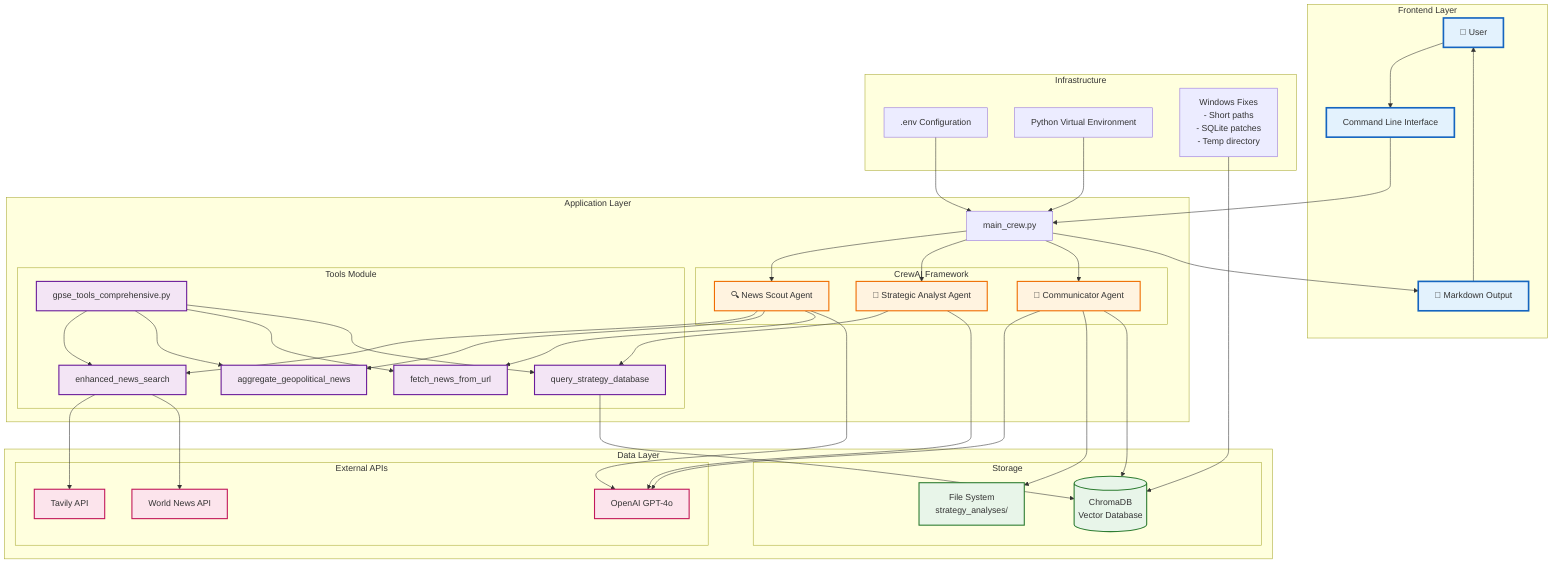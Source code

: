 graph TB
    subgraph "Frontend Layer"
        U[👤 User]
        CLI[Command Line Interface]
        OUT[📄 Markdown Output]
    end
    
    subgraph "Application Layer"
        MC[main_crew.py]
        
        subgraph "CrewAI Framework"
            A1[🔍 News Scout Agent]
            A2[🧠 Strategic Analyst Agent]
            A3[📝 Communicator Agent]
        end
        
        subgraph "Tools Module"
            GT[gpse_tools_comprehensive.py]
            T1[enhanced_news_search]
            T2[aggregate_geopolitical_news]
            T3[fetch_news_from_url]
            T4[query_strategy_database]
        end
    end
    
    subgraph "Data Layer"
        subgraph "External APIs"
            TAV[Tavily API]
            WNA[World News API]
            OAI[OpenAI GPT-4o]
        end
        
        subgraph "Storage"
            CDB[(ChromaDB<br/>Vector Database)]
            FS[File System<br/>strategy_analyses/]
        end
    end
    
    subgraph "Infrastructure"
        ENV[.env Configuration]
        VENV[Python Virtual Environment]
        WIN[Windows Fixes<br/>- Short paths<br/>- SQLite patches<br/>- Temp directory]
    end
    
    %% Connections
    U --> CLI
    CLI --> MC
    MC --> A1
    MC --> A2
    MC --> A3
    
    A1 --> T1
    A1 --> T2
    A1 --> T3
    A2 --> T4
    
    GT --> T1
    GT --> T2
    GT --> T3
    GT --> T4
    
    T1 --> TAV
    T1 --> WNA
    T4 --> CDB
    
    A1 --> OAI
    A2 --> OAI
    A3 --> OAI
    
    A3 --> FS
    A3 --> CDB
    
    MC --> OUT
    OUT --> U
    
    ENV --> MC
    VENV --> MC
    WIN --> CDB
    
    %% Styling
    classDef user fill:#e3f2fd,stroke:#1565c0,stroke-width:3px
    classDef agent fill:#fff3e0,stroke:#ef6c00,stroke-width:2px
    classDef tool fill:#f3e5f5,stroke:#6a1b9a,stroke-width:2px
    classDef storage fill:#e8f5e9,stroke:#2e7d32,stroke-width:2px
    classDef external fill:#fce4ec,stroke:#c2185b,stroke-width:2px
    
    class U,CLI,OUT user
    class A1,A2,A3 agent
    class T1,T2,T3,T4,GT tool
    class CDB,FS storage
    class TAV,WNA,OAI external
